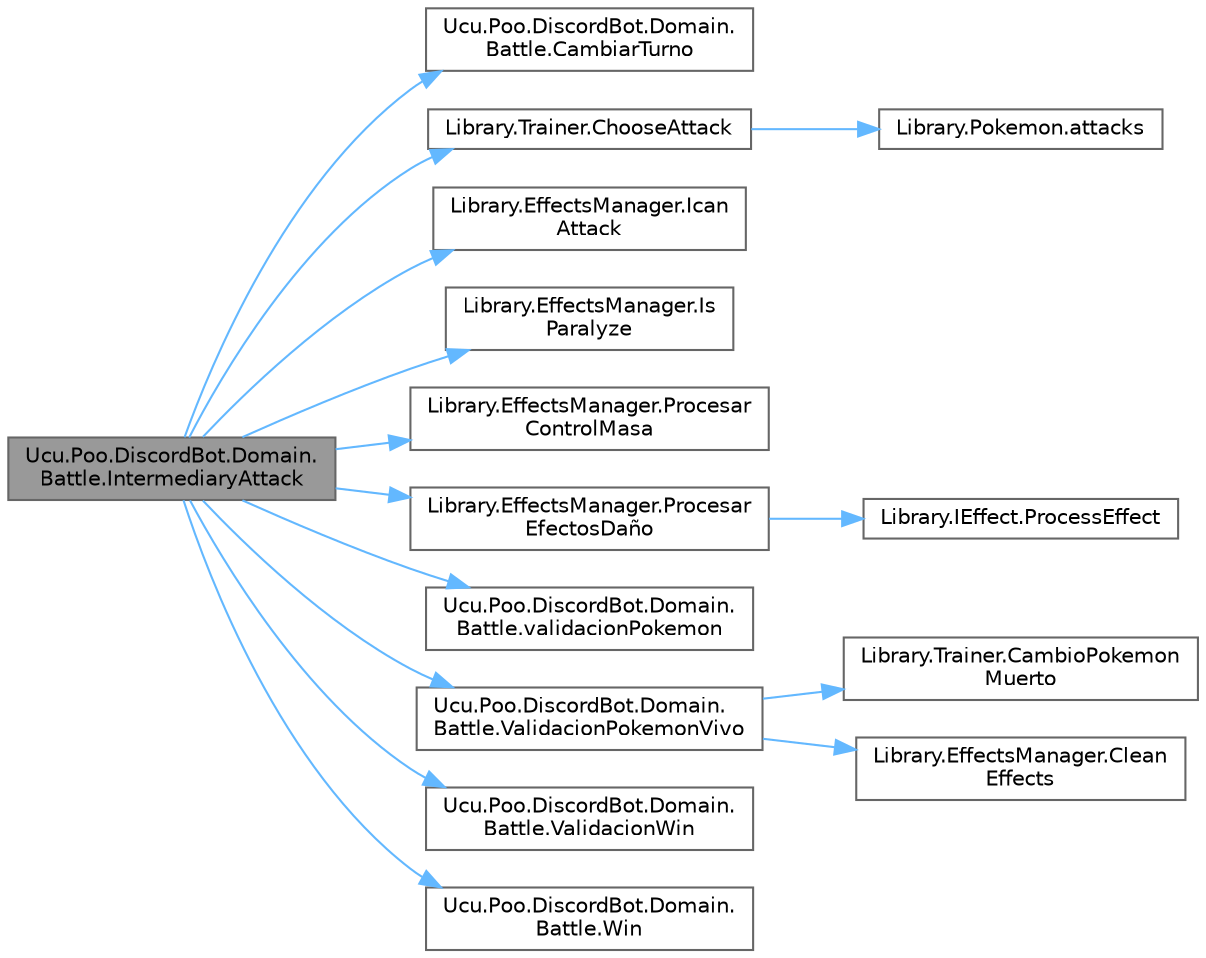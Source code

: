digraph "Ucu.Poo.DiscordBot.Domain.Battle.IntermediaryAttack"
{
 // INTERACTIVE_SVG=YES
 // LATEX_PDF_SIZE
  bgcolor="transparent";
  edge [fontname=Helvetica,fontsize=10,labelfontname=Helvetica,labelfontsize=10];
  node [fontname=Helvetica,fontsize=10,shape=box,height=0.2,width=0.4];
  rankdir="LR";
  Node1 [id="Node000001",label="Ucu.Poo.DiscordBot.Domain.\lBattle.IntermediaryAttack",height=0.2,width=0.4,color="gray40", fillcolor="grey60", style="filled", fontcolor="black",tooltip="Intermediario para realizar un ataque en la batalla. Valida la acción de atacar, gestiona los efectos..."];
  Node1 -> Node2 [id="edge1_Node000001_Node000002",color="steelblue1",style="solid",tooltip=" "];
  Node2 [id="Node000002",label="Ucu.Poo.DiscordBot.Domain.\lBattle.CambiarTurno",height=0.2,width=0.4,color="grey40", fillcolor="white", style="filled",URL="$classUcu_1_1Poo_1_1DiscordBot_1_1Domain_1_1Battle.html#a5284c6dbe547bb1dc6d3a34c1a037b33",tooltip="Cambia el turno entre los dos jugadores. Resetea el estado de acción y determina quién es el siguient..."];
  Node1 -> Node3 [id="edge2_Node000001_Node000003",color="steelblue1",style="solid",tooltip=" "];
  Node3 [id="Node000003",label="Library.Trainer.ChooseAttack",height=0.2,width=0.4,color="grey40", fillcolor="white", style="filled",URL="$classLibrary_1_1Trainer.html#a9e853a98634c1c33af52b22e45ce15ea",tooltip="Elige un ataque para que el Pokémon activo ataque a un oponente."];
  Node3 -> Node4 [id="edge3_Node000003_Node000004",color="steelblue1",style="solid",tooltip=" "];
  Node4 [id="Node000004",label="Library.Pokemon.attacks",height=0.2,width=0.4,color="grey40", fillcolor="white", style="filled",URL="$classLibrary_1_1Pokemon.html#a72bf7943adc7c386ba0484c400b26a68",tooltip="Método que permite al Pokémon realizar un ataque sobre otro Pokémon."];
  Node1 -> Node5 [id="edge4_Node000001_Node000005",color="steelblue1",style="solid",tooltip=" "];
  Node5 [id="Node000005",label="Library.EffectsManager.Ican\lAttack",height=0.2,width=0.4,color="grey40", fillcolor="white", style="filled",URL="$classLibrary_1_1EffectsManager.html#a49efe4162caa271c6dff16e93404745e",tooltip="Procesa los efectos que alteran el comportamiento del Pokémon (como dormir o paralizar)."];
  Node1 -> Node6 [id="edge5_Node000001_Node000006",color="steelblue1",style="solid",tooltip=" "];
  Node6 [id="Node000006",label="Library.EffectsManager.Is\lParalyze",height=0.2,width=0.4,color="grey40", fillcolor="white", style="filled",URL="$classLibrary_1_1EffectsManager.html#a7ffaa4df57bce601d9d5c70058e79eb5",tooltip="Verifica si un Pokémon tiene el efecto de parálisis activo."];
  Node1 -> Node7 [id="edge6_Node000001_Node000007",color="steelblue1",style="solid",tooltip=" "];
  Node7 [id="Node000007",label="Library.EffectsManager.Procesar\lControlMasa",height=0.2,width=0.4,color="grey40", fillcolor="white", style="filled",URL="$classLibrary_1_1EffectsManager.html#a0b9a49a0fc0ecd8a0e3a2e005e283944",tooltip="Procesa los efectos de control, como dormir o paralizar, y devuelve un mensaje que describe el result..."];
  Node1 -> Node8 [id="edge7_Node000001_Node000008",color="steelblue1",style="solid",tooltip=" "];
  Node8 [id="Node000008",label="Library.EffectsManager.Procesar\lEfectosDaño",height=0.2,width=0.4,color="grey40", fillcolor="white", style="filled",URL="$classLibrary_1_1EffectsManager.html#a90fc62b441ff3691e1430bfbc06592f6",tooltip="Procesa efectos de daño continuo (como veneno o quemadura) que afectan a la vida del Pokémon."];
  Node8 -> Node9 [id="edge8_Node000008_Node000009",color="steelblue1",style="solid",tooltip=" "];
  Node9 [id="Node000009",label="Library.IEffect.ProcessEffect",height=0.2,width=0.4,color="grey40", fillcolor="white", style="filled",URL="$interfaceLibrary_1_1IEffect.html#a3912490698280590ec5966e2477e671f",tooltip="Procesa el efecto sobre un Pokémon. Este método es responsable de actualizar el estado del Pokémon en..."];
  Node1 -> Node10 [id="edge9_Node000001_Node000010",color="steelblue1",style="solid",tooltip=" "];
  Node10 [id="Node000010",label="Ucu.Poo.DiscordBot.Domain.\lBattle.validacionPokemon",height=0.2,width=0.4,color="grey40", fillcolor="white", style="filled",URL="$classUcu_1_1Poo_1_1DiscordBot_1_1Domain_1_1Battle.html#a0c0419a149a6419f5f3fa5dc5070fbe2",tooltip="Valida si ambos jugadores tienen al menos 6 Pokémon en su equipo."];
  Node1 -> Node11 [id="edge10_Node000001_Node000011",color="steelblue1",style="solid",tooltip=" "];
  Node11 [id="Node000011",label="Ucu.Poo.DiscordBot.Domain.\lBattle.ValidacionPokemonVivo",height=0.2,width=0.4,color="grey40", fillcolor="white", style="filled",URL="$classUcu_1_1Poo_1_1DiscordBot_1_1Domain_1_1Battle.html#a3c8843ee6801d84965dbe2deefdf0efd",tooltip="Valida el estado de los Pokémon activos de ambos jugadores. Si alguno de los Pokémon está muerto (vid..."];
  Node11 -> Node12 [id="edge11_Node000011_Node000012",color="steelblue1",style="solid",tooltip=" "];
  Node12 [id="Node000012",label="Library.Trainer.CambioPokemon\lMuerto",height=0.2,width=0.4,color="grey40", fillcolor="white", style="filled",URL="$classLibrary_1_1Trainer.html#a40e8a32f4e61e51a2b38dfb9ea2001cf",tooltip="Cambia al siguiente Pokémon disponible en el equipo si el Pokémon activo está muerto."];
  Node11 -> Node13 [id="edge12_Node000011_Node000013",color="steelblue1",style="solid",tooltip=" "];
  Node13 [id="Node000013",label="Library.EffectsManager.Clean\lEffects",height=0.2,width=0.4,color="grey40", fillcolor="white", style="filled",URL="$classLibrary_1_1EffectsManager.html#a2f2cf03bd3ebcf2e2274f67d85ce9cd5",tooltip="Limpia todos los efectos activos de un Pokémon."];
  Node1 -> Node14 [id="edge13_Node000001_Node000014",color="steelblue1",style="solid",tooltip=" "];
  Node14 [id="Node000014",label="Ucu.Poo.DiscordBot.Domain.\lBattle.ValidacionWin",height=0.2,width=0.4,color="grey40", fillcolor="white", style="filled",URL="$classUcu_1_1Poo_1_1DiscordBot_1_1Domain_1_1Battle.html#a344b4ccc5c8c196ba7b406294a95e61a",tooltip="Valida si el jugador actual ha ganado la batalla. Se considera una victoria cuando todos los Pokémon ..."];
  Node1 -> Node15 [id="edge14_Node000001_Node000015",color="steelblue1",style="solid",tooltip=" "];
  Node15 [id="Node000015",label="Ucu.Poo.DiscordBot.Domain.\lBattle.Win",height=0.2,width=0.4,color="grey40", fillcolor="white", style="filled",URL="$classUcu_1_1Poo_1_1DiscordBot_1_1Domain_1_1Battle.html#a51f107114664c960965d3a3bf70c9985",tooltip="Muestra el mensaje de victoria cuando el jugador actual gana la batalla."];
}
